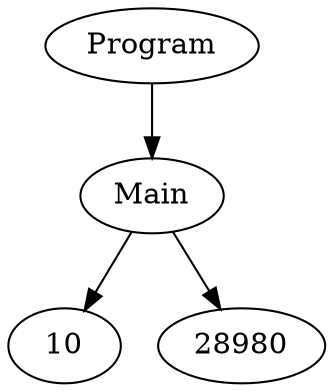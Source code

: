 digraph AST {
"140343859980480" [label="Program"];
"140343859980480" -> "140343859981200";
"140343859981200" [label="Main"];
"140343859981200" -> "140343859980960";
"140343859980960" [label="10"];
"140343859981200" -> "140343859980624";
"140343859980624" [label="28980"];
}
